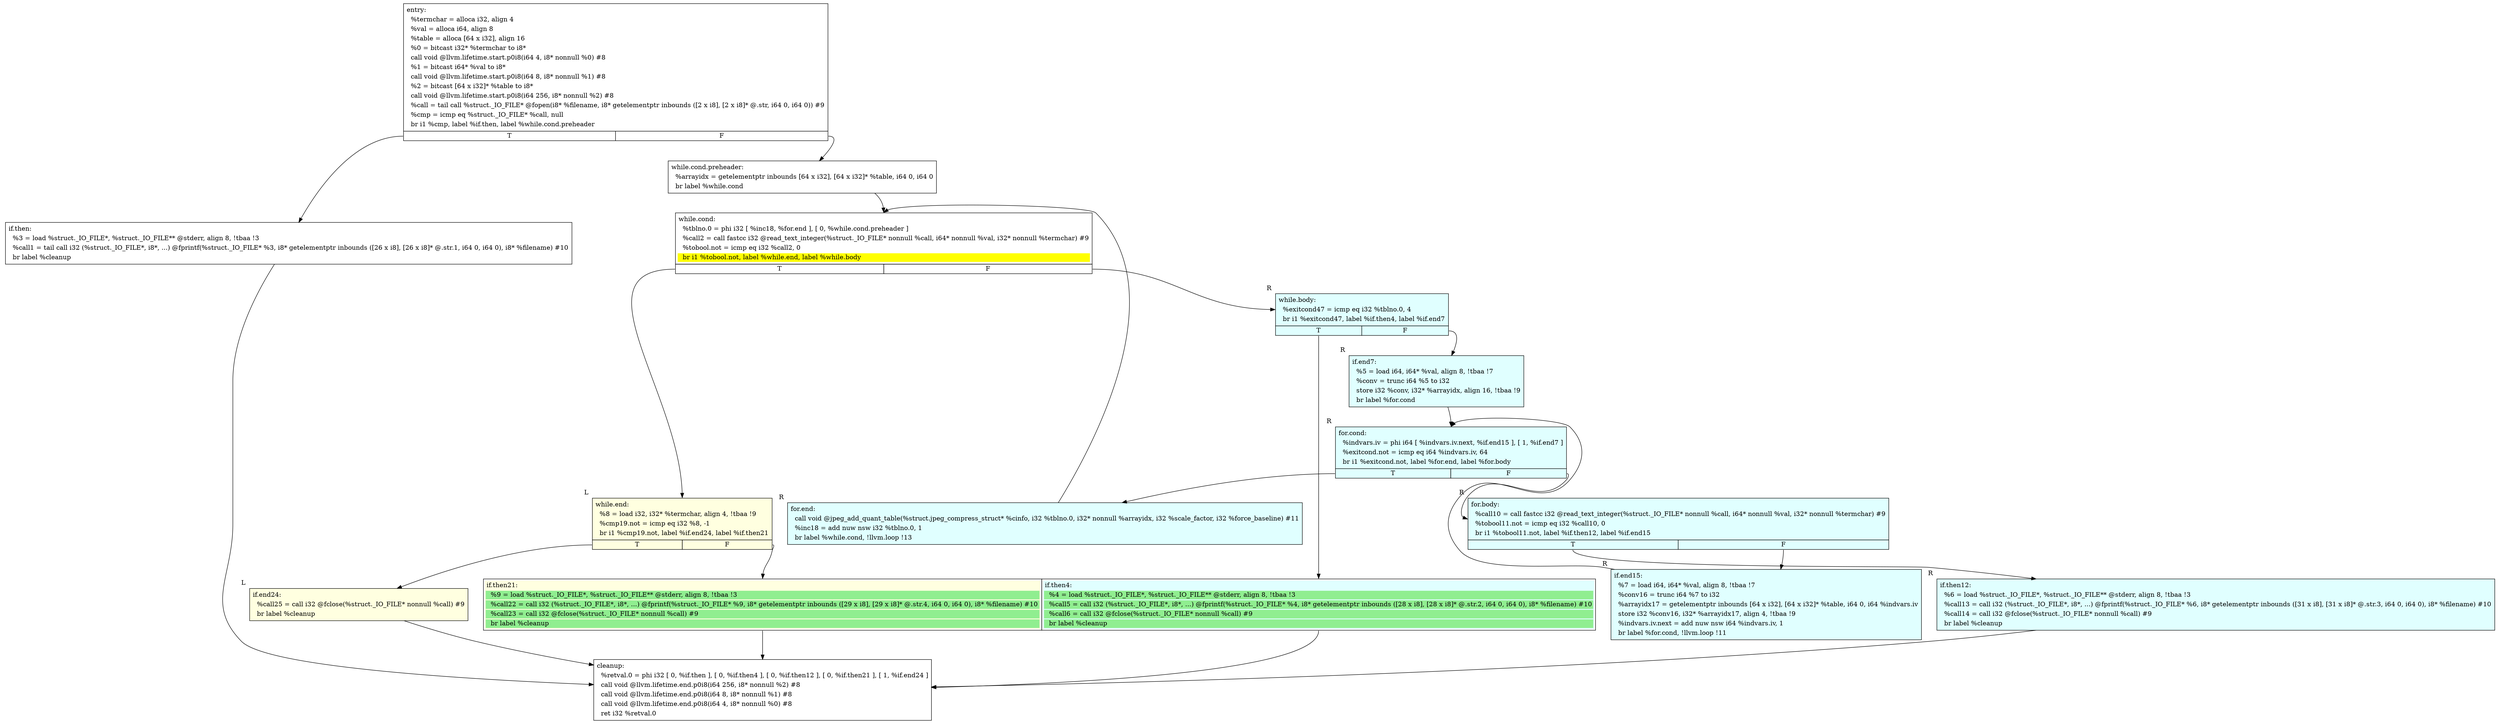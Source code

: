 digraph {
m_bb0 [shape = none, label  = <<table border="0" cellspacing="0">
<tr><td port="f1" border="1" colspan="2"><table bgcolor="LightYellow" border="0">
<tr><td align="left">if.then21:</td></tr>
<tr><td bgcolor="lightgreen" align="left">  %9 = load %struct._IO_FILE*, %struct._IO_FILE** @stderr, align 8, !tbaa !3</td></tr>
<tr><td bgcolor="lightgreen" align="left">  %call22 = call i32 (%struct._IO_FILE*, i8*, ...) @fprintf(%struct._IO_FILE* %9, i8* getelementptr inbounds ([29 x i8], [29 x i8]* @.str.4, i64 0, i64 0), i8* %filename) #10</td></tr>
<tr><td bgcolor="lightgreen" align="left">  %call23 = call i32 @fclose(%struct._IO_FILE* nonnull %call) #9</td></tr>
<tr><td bgcolor="lightgreen" align="left">  br label %cleanup</td></tr>
</table>
</td>
<td port="f2" border="1" colspan="2"><table bgcolor="LightCyan" border="0">
<tr><td align="left">if.then4:</td></tr>
<tr><td bgcolor="lightgreen" align="left">  %4 = load %struct._IO_FILE*, %struct._IO_FILE** @stderr, align 8, !tbaa !3</td></tr>
<tr><td bgcolor="lightgreen" align="left">  %call5 = call i32 (%struct._IO_FILE*, i8*, ...) @fprintf(%struct._IO_FILE* %4, i8* getelementptr inbounds ([28 x i8], [28 x i8]* @.str.2, i64 0, i64 0), i8* %filename) #10</td></tr>
<tr><td bgcolor="lightgreen" align="left">  %call6 = call i32 @fclose(%struct._IO_FILE* nonnull %call) #9</td></tr>
<tr><td bgcolor="lightgreen" align="left">  br label %cleanup</td></tr>
</table>
</td></tr>
</table>> ]
f_bb0 [shape = none, label  = <<table  border="0" cellspacing="0">
<tr><td port="f" border="1" colspan="2"><table border="0">
<tr><td align="left">entry:</td></tr>
<tr><td align="left">  %termchar = alloca i32, align 4</td></tr>
<tr><td align="left">  %val = alloca i64, align 8</td></tr>
<tr><td align="left">  %table = alloca [64 x i32], align 16</td></tr>
<tr><td align="left">  %0 = bitcast i32* %termchar to i8*</td></tr>
<tr><td align="left">  call void @llvm.lifetime.start.p0i8(i64 4, i8* nonnull %0) #8</td></tr>
<tr><td align="left">  %1 = bitcast i64* %val to i8*</td></tr>
<tr><td align="left">  call void @llvm.lifetime.start.p0i8(i64 8, i8* nonnull %1) #8</td></tr>
<tr><td align="left">  %2 = bitcast [64 x i32]* %table to i8*</td></tr>
<tr><td align="left">  call void @llvm.lifetime.start.p0i8(i64 256, i8* nonnull %2) #8</td></tr>
<tr><td align="left">  %call = tail call %struct._IO_FILE* @fopen(i8* %filename, i8* getelementptr inbounds ([2 x i8], [2 x i8]* @.str, i64 0, i64 0)) #9</td></tr>
<tr><td align="left">  %cmp = icmp eq %struct._IO_FILE* %call, null</td></tr>
<tr><td align="left">  br i1 %cmp, label %if.then, label %while.cond.preheader</td></tr>
</table>
</td></tr>
<tr><td border="1" port="fT">T</td><td border="1" port="fF">F</td></tr>
</table>> ]
f_bb1 [shape = none, label  = <<table  border="0" cellspacing="0">
<tr><td port="f" border="1"><table border="0">
<tr><td align="left">while.cond.preheader:</td></tr>
<tr><td align="left">  %arrayidx = getelementptr inbounds [64 x i32], [64 x i32]* %table, i64 0, i64 0</td></tr>
<tr><td align="left">  br label %while.cond</td></tr>
</table>
</td></tr>
</table>> ]
f_bb2 [shape = none, label  = <<table  border="0" cellspacing="0">
<tr><td port="f" border="1"><table border="0">
<tr><td align="left">if.then:</td></tr>
<tr><td align="left">  %3 = load %struct._IO_FILE*, %struct._IO_FILE** @stderr, align 8, !tbaa !3</td></tr>
<tr><td align="left">  %call1 = tail call i32 (%struct._IO_FILE*, i8*, ...) @fprintf(%struct._IO_FILE* %3, i8* getelementptr inbounds ([26 x i8], [26 x i8]* @.str.1, i64 0, i64 0), i8* %filename) #10</td></tr>
<tr><td align="left">  br label %cleanup</td></tr>
</table>
</td></tr>
</table>> ]
f_bb3 [shape = none, label  = <<table  border="0" cellspacing="0">
<tr><td port="f" border="1" colspan="2"><table border="0">
<tr><td align="left">while.cond:</td></tr>
<tr><td align="left">  %tblno.0 = phi i32 [ %inc18, %for.end ], [ 0, %while.cond.preheader ]</td></tr>
<tr><td align="left">  %call2 = call fastcc i32 @read_text_integer(%struct._IO_FILE* nonnull %call, i64* nonnull %val, i32* nonnull %termchar) #9</td></tr>
<tr><td align="left">  %tobool.not = icmp eq i32 %call2, 0</td></tr>
<tr><td bgcolor="yellow" align="left">  br i1 %tobool.not, label %while.end, label %while.body</td></tr>
</table>
</td></tr>
<tr><td border="1" port="fT">T</td><td border="1" port="fF">F</td></tr>
</table>> ]
f_bb4 [shape = none,  xlabel="R", label  = <<table  bgcolor="LightCyan"  border="0" cellspacing="0">
<tr><td port="f" border="1" colspan="2"><table border="0">
<tr><td align="left">while.body:</td></tr>
<tr><td align="left">  %exitcond47 = icmp eq i32 %tblno.0, 4</td></tr>
<tr><td align="left">  br i1 %exitcond47, label %if.then4, label %if.end7</td></tr>
</table>
</td></tr>
<tr><td border="1" port="fT">T</td><td border="1" port="fF">F</td></tr>
</table>> ]
f_bb5 [shape = none,  xlabel="R", label  = <<table  bgcolor="LightCyan"  border="0" cellspacing="0">
<tr><td port="f" border="1"><table border="0">
<tr><td align="left">if.end7:</td></tr>
<tr><td align="left">  %5 = load i64, i64* %val, align 8, !tbaa !7</td></tr>
<tr><td align="left">  %conv = trunc i64 %5 to i32</td></tr>
<tr><td align="left">  store i32 %conv, i32* %arrayidx, align 16, !tbaa !9</td></tr>
<tr><td align="left">  br label %for.cond</td></tr>
</table>
</td></tr>
</table>> ]
f_bb6 [shape = none,  xlabel="R", label  = <<table  bgcolor="LightCyan"  border="0" cellspacing="0">
<tr><td port="f" border="1" colspan="2"><table border="0">
<tr><td align="left">for.cond:</td></tr>
<tr><td align="left">  %indvars.iv = phi i64 [ %indvars.iv.next, %if.end15 ], [ 1, %if.end7 ]</td></tr>
<tr><td align="left">  %exitcond.not = icmp eq i64 %indvars.iv, 64</td></tr>
<tr><td align="left">  br i1 %exitcond.not, label %for.end, label %for.body</td></tr>
</table>
</td></tr>
<tr><td border="1" port="fT">T</td><td border="1" port="fF">F</td></tr>
</table>> ]
f_bb7 [shape = none,  xlabel="R", label  = <<table  bgcolor="LightCyan"  border="0" cellspacing="0">
<tr><td port="f" border="1" colspan="2"><table border="0">
<tr><td align="left">for.body:</td></tr>
<tr><td align="left">  %call10 = call fastcc i32 @read_text_integer(%struct._IO_FILE* nonnull %call, i64* nonnull %val, i32* nonnull %termchar) #9</td></tr>
<tr><td align="left">  %tobool11.not = icmp eq i32 %call10, 0</td></tr>
<tr><td align="left">  br i1 %tobool11.not, label %if.then12, label %if.end15</td></tr>
</table>
</td></tr>
<tr><td border="1" port="fT">T</td><td border="1" port="fF">F</td></tr>
</table>> ]
f_bb8 [shape = none,  xlabel="R", label  = <<table  bgcolor="LightCyan"  border="0" cellspacing="0">
<tr><td port="f" border="1"><table border="0">
<tr><td align="left">if.then12:</td></tr>
<tr><td align="left">  %6 = load %struct._IO_FILE*, %struct._IO_FILE** @stderr, align 8, !tbaa !3</td></tr>
<tr><td align="left">  %call13 = call i32 (%struct._IO_FILE*, i8*, ...) @fprintf(%struct._IO_FILE* %6, i8* getelementptr inbounds ([31 x i8], [31 x i8]* @.str.3, i64 0, i64 0), i8* %filename) #10</td></tr>
<tr><td align="left">  %call14 = call i32 @fclose(%struct._IO_FILE* nonnull %call) #9</td></tr>
<tr><td align="left">  br label %cleanup</td></tr>
</table>
</td></tr>
</table>> ]
f_bb9 [shape = none,  xlabel="R", label  = <<table  bgcolor="LightCyan"  border="0" cellspacing="0">
<tr><td port="f" border="1"><table border="0">
<tr><td align="left">if.end15:</td></tr>
<tr><td align="left">  %7 = load i64, i64* %val, align 8, !tbaa !7</td></tr>
<tr><td align="left">  %conv16 = trunc i64 %7 to i32</td></tr>
<tr><td align="left">  %arrayidx17 = getelementptr inbounds [64 x i32], [64 x i32]* %table, i64 0, i64 %indvars.iv</td></tr>
<tr><td align="left">  store i32 %conv16, i32* %arrayidx17, align 4, !tbaa !9</td></tr>
<tr><td align="left">  %indvars.iv.next = add nuw nsw i64 %indvars.iv, 1</td></tr>
<tr><td align="left">  br label %for.cond, !llvm.loop !11</td></tr>
</table>
</td></tr>
</table>> ]
f_bb10 [shape = none,  xlabel="R", label  = <<table  bgcolor="LightCyan"  border="0" cellspacing="0">
<tr><td port="f" border="1"><table border="0">
<tr><td align="left">for.end:</td></tr>
<tr><td align="left">  call void @jpeg_add_quant_table(%struct.jpeg_compress_struct* %cinfo, i32 %tblno.0, i32* nonnull %arrayidx, i32 %scale_factor, i32 %force_baseline) #11</td></tr>
<tr><td align="left">  %inc18 = add nuw nsw i32 %tblno.0, 1</td></tr>
<tr><td align="left">  br label %while.cond, !llvm.loop !13</td></tr>
</table>
</td></tr>
</table>> ]
f_bb11 [shape = none,  xlabel="L", label  = <<table  bgcolor="LightYellow"  border="0" cellspacing="0">
<tr><td port="f" border="1" colspan="2"><table border="0">
<tr><td align="left">while.end:</td></tr>
<tr><td align="left">  %8 = load i32, i32* %termchar, align 4, !tbaa !9</td></tr>
<tr><td align="left">  %cmp19.not = icmp eq i32 %8, -1</td></tr>
<tr><td align="left">  br i1 %cmp19.not, label %if.end24, label %if.then21</td></tr>
</table>
</td></tr>
<tr><td border="1" port="fT">T</td><td border="1" port="fF">F</td></tr>
</table>> ]
f_bb12 [shape = none,  xlabel="L", label  = <<table  bgcolor="LightYellow"  border="0" cellspacing="0">
<tr><td port="f" border="1"><table border="0">
<tr><td align="left">if.end24:</td></tr>
<tr><td align="left">  %call25 = call i32 @fclose(%struct._IO_FILE* nonnull %call) #9</td></tr>
<tr><td align="left">  br label %cleanup</td></tr>
</table>
</td></tr>
</table>> ]
f_bb13 [shape = none, label  = <<table  border="0" cellspacing="0">
<tr><td port="f" border="1"><table border="0">
<tr><td align="left">cleanup:</td></tr>
<tr><td align="left">  %retval.0 = phi i32 [ 0, %if.then ], [ 0, %if.then4 ], [ 0, %if.then12 ], [ 0, %if.then21 ], [ 1, %if.end24 ]</td></tr>
<tr><td align="left">  call void @llvm.lifetime.end.p0i8(i64 256, i8* nonnull %2) #8</td></tr>
<tr><td align="left">  call void @llvm.lifetime.end.p0i8(i64 8, i8* nonnull %1) #8</td></tr>
<tr><td align="left">  call void @llvm.lifetime.end.p0i8(i64 4, i8* nonnull %0) #8</td></tr>
<tr><td align="left">  ret i32 %retval.0</td></tr>
</table>
</td></tr>
</table>> ]
f_bb0:fT -> f_bb2:f
f_bb0:fF -> f_bb1:f
f_bb1:f -> f_bb3:f
f_bb2:f -> f_bb13:f
f_bb3:fT -> f_bb11:f
f_bb3:fF -> f_bb4:f
f_bb4:fT -> m_bb0:f2
f_bb4:fF -> f_bb5:f
m_bb0:f2 -> f_bb13:f
f_bb5:f -> f_bb6:f
f_bb6:fT -> f_bb10:f
f_bb6:fF -> f_bb7:f
f_bb7:fT -> f_bb8:f
f_bb7:fF -> f_bb9:f
f_bb8:f -> f_bb13:f
f_bb9:f -> f_bb6:f
f_bb10:f -> f_bb3:f
f_bb11:fT -> f_bb12:f
f_bb11:fF -> m_bb0:f1
m_bb0:f1 -> f_bb13:f
f_bb12:f -> f_bb13:f
}

